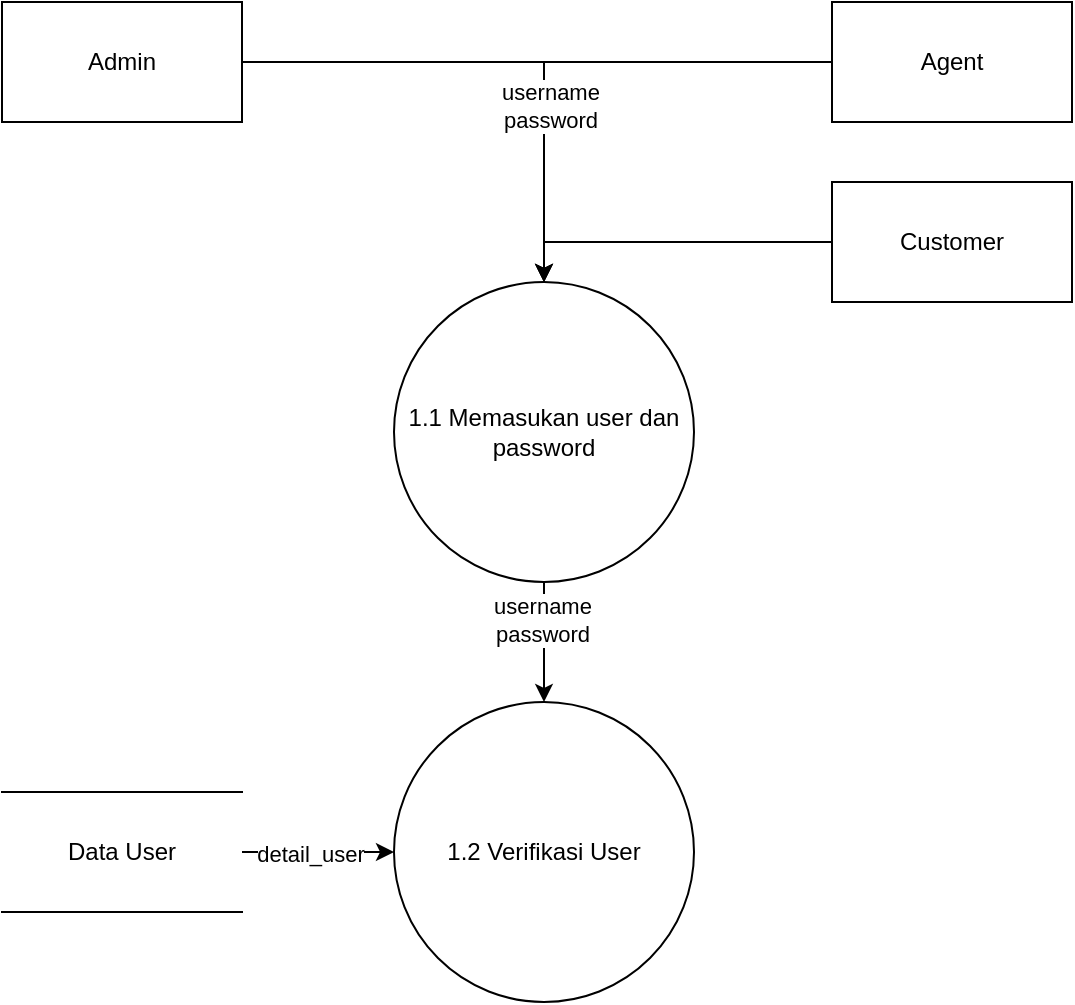 <mxfile version="21.6.6" type="github">
  <diagram name="Page-1" id="XJzUpmww4ExW-miZgtZN">
    <mxGraphModel dx="1434" dy="774" grid="1" gridSize="10" guides="1" tooltips="1" connect="1" arrows="1" fold="1" page="1" pageScale="1" pageWidth="1100" pageHeight="850" math="0" shadow="0">
      <root>
        <mxCell id="0" />
        <mxCell id="1" parent="0" />
        <mxCell id="CTRjVpe8f0f5fl_op9yD-17" style="edgeStyle=orthogonalEdgeStyle;rounded=0;orthogonalLoop=1;jettySize=auto;html=1;exitX=0.5;exitY=1;exitDx=0;exitDy=0;entryX=0.5;entryY=0;entryDx=0;entryDy=0;" edge="1" parent="1" source="CTRjVpe8f0f5fl_op9yD-3" target="CTRjVpe8f0f5fl_op9yD-16">
          <mxGeometry relative="1" as="geometry" />
        </mxCell>
        <mxCell id="CTRjVpe8f0f5fl_op9yD-18" value="&lt;div&gt;username&lt;/div&gt;&lt;div&gt;password&lt;/div&gt;" style="edgeLabel;html=1;align=center;verticalAlign=middle;resizable=0;points=[];" vertex="1" connectable="0" parent="CTRjVpe8f0f5fl_op9yD-17">
          <mxGeometry x="-0.367" y="-1" relative="1" as="geometry">
            <mxPoint as="offset" />
          </mxGeometry>
        </mxCell>
        <mxCell id="CTRjVpe8f0f5fl_op9yD-3" value="1.1 Memasukan user dan password" style="ellipse;whiteSpace=wrap;html=1;aspect=fixed;" vertex="1" parent="1">
          <mxGeometry x="441" y="270" width="150" height="150" as="geometry" />
        </mxCell>
        <mxCell id="CTRjVpe8f0f5fl_op9yD-4" style="edgeStyle=orthogonalEdgeStyle;rounded=0;orthogonalLoop=1;jettySize=auto;html=1;exitX=0;exitY=0.5;exitDx=0;exitDy=0;entryX=0.5;entryY=0;entryDx=0;entryDy=0;" edge="1" parent="1" source="CTRjVpe8f0f5fl_op9yD-5" target="CTRjVpe8f0f5fl_op9yD-3">
          <mxGeometry relative="1" as="geometry" />
        </mxCell>
        <mxCell id="CTRjVpe8f0f5fl_op9yD-5" value="Agent" style="rounded=0;whiteSpace=wrap;html=1;" vertex="1" parent="1">
          <mxGeometry x="660" y="130" width="120" height="60" as="geometry" />
        </mxCell>
        <mxCell id="CTRjVpe8f0f5fl_op9yD-6" style="edgeStyle=orthogonalEdgeStyle;rounded=0;orthogonalLoop=1;jettySize=auto;html=1;exitX=1;exitY=0.5;exitDx=0;exitDy=0;entryX=0;entryY=0.5;entryDx=0;entryDy=0;" edge="1" parent="1" source="CTRjVpe8f0f5fl_op9yD-8" target="CTRjVpe8f0f5fl_op9yD-16">
          <mxGeometry relative="1" as="geometry" />
        </mxCell>
        <mxCell id="CTRjVpe8f0f5fl_op9yD-7" value="detail_user" style="edgeLabel;html=1;align=center;verticalAlign=middle;resizable=0;points=[];" vertex="1" connectable="0" parent="CTRjVpe8f0f5fl_op9yD-6">
          <mxGeometry x="-0.108" y="-1" relative="1" as="geometry">
            <mxPoint as="offset" />
          </mxGeometry>
        </mxCell>
        <mxCell id="CTRjVpe8f0f5fl_op9yD-8" value="Data User" style="shape=partialRectangle;whiteSpace=wrap;html=1;left=0;right=0;fillColor=none;" vertex="1" parent="1">
          <mxGeometry x="245" y="525" width="120" height="60" as="geometry" />
        </mxCell>
        <mxCell id="CTRjVpe8f0f5fl_op9yD-9" style="edgeStyle=orthogonalEdgeStyle;rounded=0;orthogonalLoop=1;jettySize=auto;html=1;exitX=0;exitY=0.5;exitDx=0;exitDy=0;entryX=0.5;entryY=0;entryDx=0;entryDy=0;" edge="1" parent="1" source="CTRjVpe8f0f5fl_op9yD-10" target="CTRjVpe8f0f5fl_op9yD-3">
          <mxGeometry relative="1" as="geometry">
            <mxPoint x="510" y="270" as="targetPoint" />
            <Array as="points">
              <mxPoint x="516" y="250" />
            </Array>
          </mxGeometry>
        </mxCell>
        <mxCell id="CTRjVpe8f0f5fl_op9yD-10" value="Customer" style="rounded=0;whiteSpace=wrap;html=1;" vertex="1" parent="1">
          <mxGeometry x="660" y="220" width="120" height="60" as="geometry" />
        </mxCell>
        <mxCell id="CTRjVpe8f0f5fl_op9yD-11" style="edgeStyle=orthogonalEdgeStyle;rounded=0;orthogonalLoop=1;jettySize=auto;html=1;exitX=1;exitY=0.5;exitDx=0;exitDy=0;entryX=0.5;entryY=0;entryDx=0;entryDy=0;" edge="1" parent="1" source="CTRjVpe8f0f5fl_op9yD-13" target="CTRjVpe8f0f5fl_op9yD-3">
          <mxGeometry relative="1" as="geometry" />
        </mxCell>
        <mxCell id="CTRjVpe8f0f5fl_op9yD-12" value="&lt;div&gt;username&lt;/div&gt;&lt;div&gt;password&lt;br&gt;&lt;/div&gt;" style="edgeLabel;html=1;align=center;verticalAlign=middle;resizable=0;points=[];" vertex="1" connectable="0" parent="CTRjVpe8f0f5fl_op9yD-11">
          <mxGeometry x="0.323" y="3" relative="1" as="geometry">
            <mxPoint as="offset" />
          </mxGeometry>
        </mxCell>
        <mxCell id="CTRjVpe8f0f5fl_op9yD-13" value="Admin" style="rounded=0;whiteSpace=wrap;html=1;" vertex="1" parent="1">
          <mxGeometry x="245" y="130" width="120" height="60" as="geometry" />
        </mxCell>
        <mxCell id="CTRjVpe8f0f5fl_op9yD-16" value="1.2 Verifikasi User" style="ellipse;whiteSpace=wrap;html=1;aspect=fixed;" vertex="1" parent="1">
          <mxGeometry x="441" y="480" width="150" height="150" as="geometry" />
        </mxCell>
      </root>
    </mxGraphModel>
  </diagram>
</mxfile>
